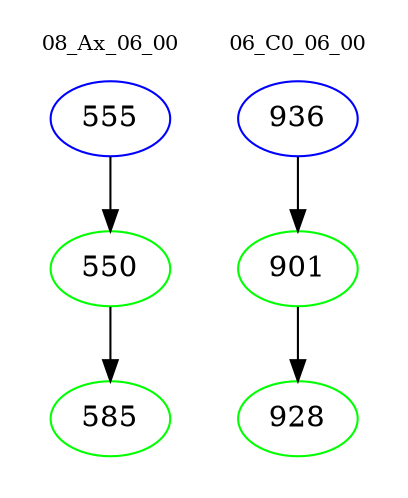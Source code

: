 digraph{
subgraph cluster_0 {
color = white
label = "08_Ax_06_00";
fontsize=10;
T0_555 [label="555", color="blue"]
T0_555 -> T0_550 [color="black"]
T0_550 [label="550", color="green"]
T0_550 -> T0_585 [color="black"]
T0_585 [label="585", color="green"]
}
subgraph cluster_1 {
color = white
label = "06_C0_06_00";
fontsize=10;
T1_936 [label="936", color="blue"]
T1_936 -> T1_901 [color="black"]
T1_901 [label="901", color="green"]
T1_901 -> T1_928 [color="black"]
T1_928 [label="928", color="green"]
}
}
